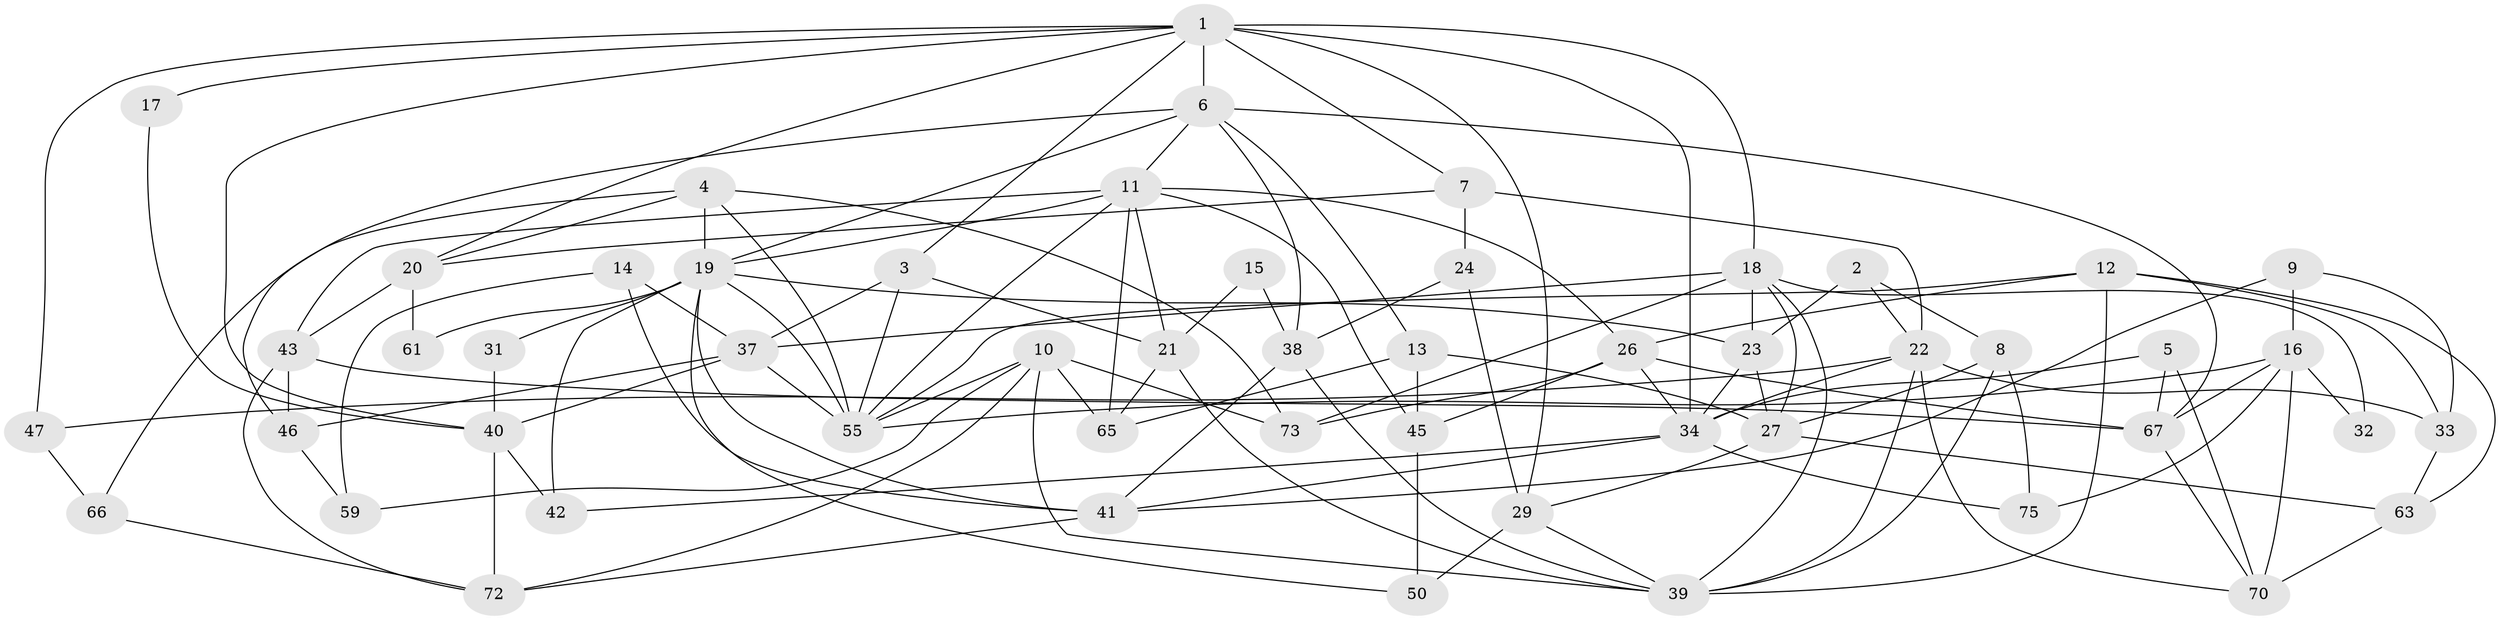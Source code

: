 // Generated by graph-tools (version 1.1) at 2025/52/02/27/25 19:52:08]
// undirected, 53 vertices, 127 edges
graph export_dot {
graph [start="1"]
  node [color=gray90,style=filled];
  1 [super="+71"];
  2;
  3;
  4 [super="+60"];
  5;
  6 [super="+62"];
  7 [super="+30"];
  8;
  9;
  10 [super="+28"];
  11 [super="+25"];
  12;
  13;
  14 [super="+52"];
  15;
  16 [super="+51"];
  17;
  18;
  19 [super="+56"];
  20 [super="+74"];
  21 [super="+68"];
  22 [super="+58"];
  23 [super="+48"];
  24;
  26 [super="+57"];
  27 [super="+36"];
  29 [super="+64"];
  31;
  32;
  33;
  34 [super="+35"];
  37 [super="+54"];
  38;
  39 [super="+76"];
  40;
  41 [super="+77"];
  42 [super="+49"];
  43 [super="+44"];
  45;
  46 [super="+53"];
  47;
  50;
  55;
  59;
  61;
  63;
  65;
  66;
  67 [super="+69"];
  70;
  72;
  73;
  75;
  1 -- 3;
  1 -- 7;
  1 -- 17;
  1 -- 40;
  1 -- 29;
  1 -- 34 [weight=2];
  1 -- 18;
  1 -- 6;
  1 -- 47;
  1 -- 20;
  2 -- 8;
  2 -- 22;
  2 -- 23;
  3 -- 55;
  3 -- 21;
  3 -- 37;
  4 -- 19;
  4 -- 66;
  4 -- 55;
  4 -- 73;
  4 -- 20;
  5 -- 34;
  5 -- 70;
  5 -- 67;
  6 -- 67;
  6 -- 13;
  6 -- 19;
  6 -- 38;
  6 -- 11;
  6 -- 46;
  7 -- 24;
  7 -- 20;
  7 -- 22;
  8 -- 27;
  8 -- 75;
  8 -- 39;
  9 -- 33;
  9 -- 41;
  9 -- 16;
  10 -- 65;
  10 -- 73;
  10 -- 55;
  10 -- 39;
  10 -- 72;
  10 -- 59;
  11 -- 26;
  11 -- 55;
  11 -- 65;
  11 -- 19;
  11 -- 45;
  11 -- 43;
  11 -- 21;
  12 -- 63;
  12 -- 55;
  12 -- 26;
  12 -- 33;
  12 -- 39;
  13 -- 45;
  13 -- 65;
  13 -- 27;
  14 -- 41;
  14 -- 59;
  14 -- 37;
  15 -- 21;
  15 -- 38;
  16 -- 32;
  16 -- 75;
  16 -- 67;
  16 -- 70;
  16 -- 55;
  17 -- 40;
  18 -- 73;
  18 -- 32;
  18 -- 39;
  18 -- 37;
  18 -- 27;
  18 -- 23;
  19 -- 31;
  19 -- 41;
  19 -- 42;
  19 -- 50;
  19 -- 23;
  19 -- 55;
  19 -- 61;
  20 -- 61;
  20 -- 43;
  21 -- 65;
  21 -- 39;
  22 -- 39;
  22 -- 47;
  22 -- 33;
  22 -- 34;
  22 -- 70;
  23 -- 27;
  23 -- 34;
  24 -- 38;
  24 -- 29;
  26 -- 34;
  26 -- 73;
  26 -- 45;
  26 -- 67;
  27 -- 29;
  27 -- 63;
  29 -- 50;
  29 -- 39;
  31 -- 40;
  33 -- 63;
  34 -- 41;
  34 -- 42;
  34 -- 75;
  37 -- 55;
  37 -- 40;
  37 -- 46;
  38 -- 41;
  38 -- 39;
  40 -- 72;
  40 -- 42;
  41 -- 72;
  43 -- 72;
  43 -- 46;
  43 -- 67;
  45 -- 50;
  46 -- 59;
  47 -- 66;
  63 -- 70;
  66 -- 72;
  67 -- 70;
}
